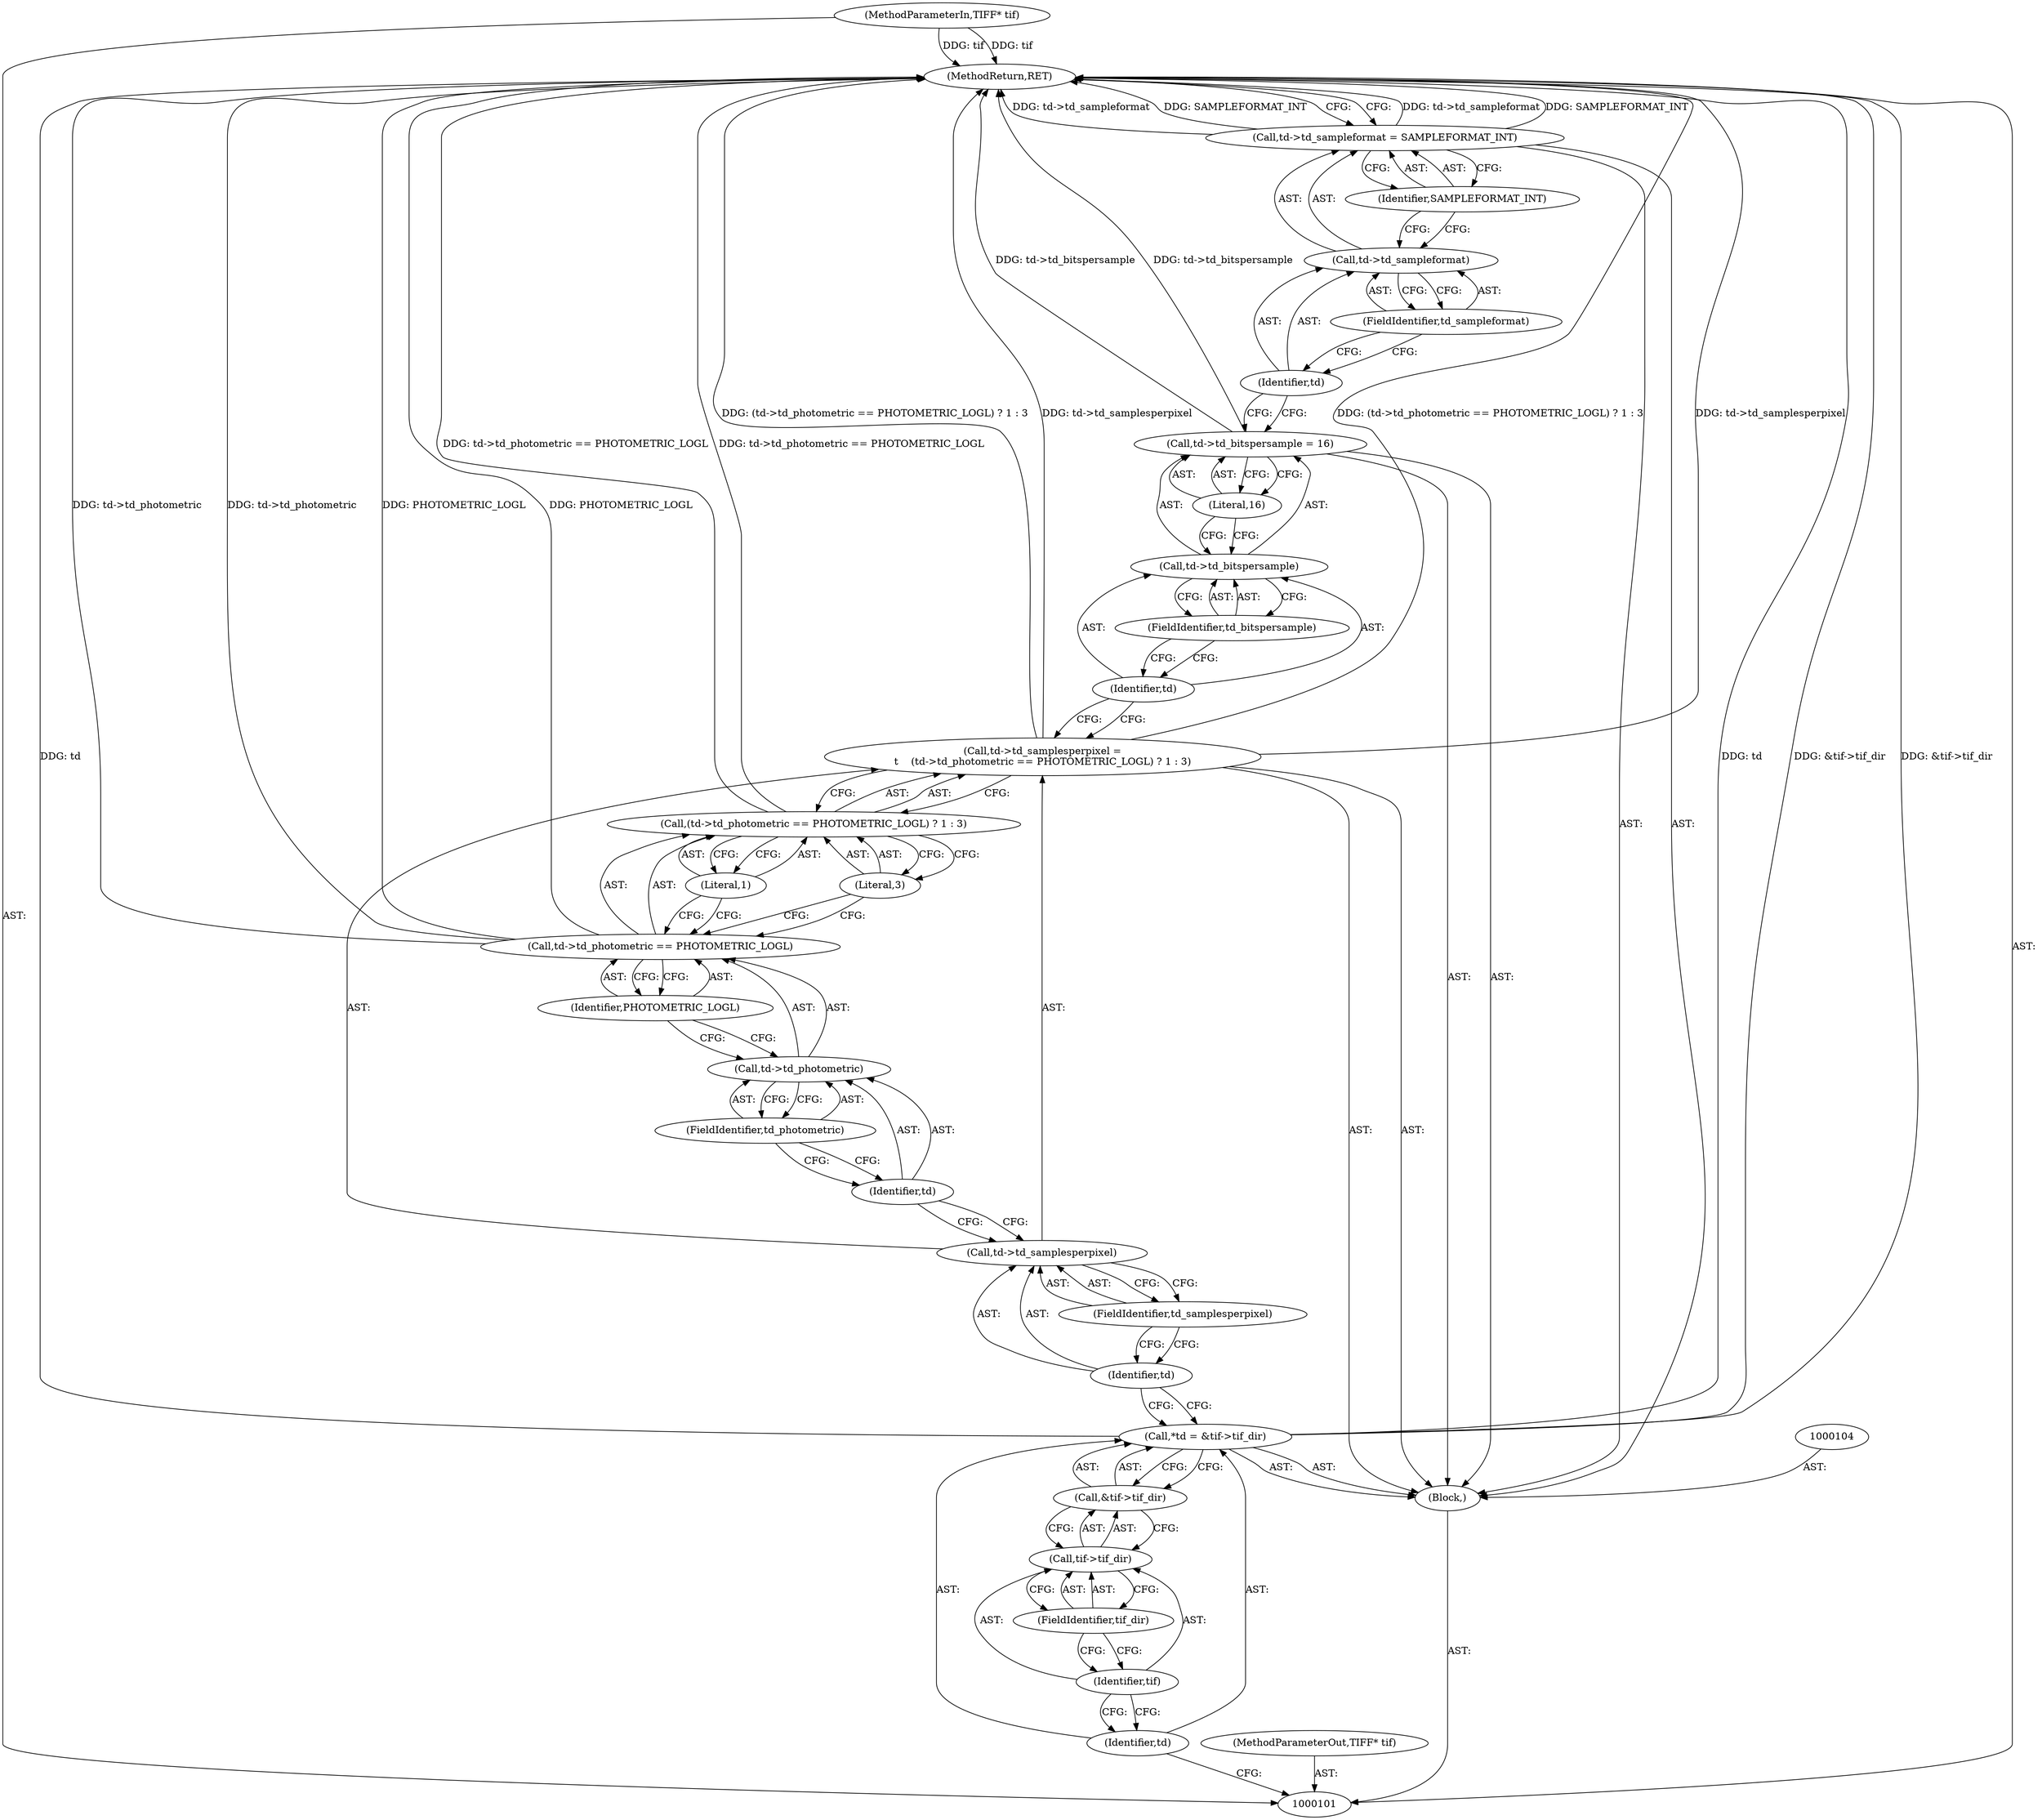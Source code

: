 digraph "1_libtiff_1044b43637fa7f70fb19b93593777b78bd20da86" {
"1000133" [label="(MethodReturn,RET)"];
"1000102" [label="(MethodParameterIn,TIFF* tif)"];
"1000165" [label="(MethodParameterOut,TIFF* tif)"];
"1000111" [label="(Call,td->td_samplesperpixel =\n\t    (td->td_photometric == PHOTOMETRIC_LOGL) ? 1 : 3)"];
"1000112" [label="(Call,td->td_samplesperpixel)"];
"1000113" [label="(Identifier,td)"];
"1000114" [label="(FieldIdentifier,td_samplesperpixel)"];
"1000119" [label="(FieldIdentifier,td_photometric)"];
"1000120" [label="(Identifier,PHOTOMETRIC_LOGL)"];
"1000121" [label="(Literal,1)"];
"1000115" [label="(Call,(td->td_photometric == PHOTOMETRIC_LOGL) ? 1 : 3)"];
"1000122" [label="(Literal,3)"];
"1000116" [label="(Call,td->td_photometric == PHOTOMETRIC_LOGL)"];
"1000117" [label="(Call,td->td_photometric)"];
"1000118" [label="(Identifier,td)"];
"1000123" [label="(Call,td->td_bitspersample = 16)"];
"1000124" [label="(Call,td->td_bitspersample)"];
"1000125" [label="(Identifier,td)"];
"1000127" [label="(Literal,16)"];
"1000126" [label="(FieldIdentifier,td_bitspersample)"];
"1000128" [label="(Call,td->td_sampleformat = SAMPLEFORMAT_INT)"];
"1000129" [label="(Call,td->td_sampleformat)"];
"1000130" [label="(Identifier,td)"];
"1000132" [label="(Identifier,SAMPLEFORMAT_INT)"];
"1000131" [label="(FieldIdentifier,td_sampleformat)"];
"1000103" [label="(Block,)"];
"1000105" [label="(Call,*td = &tif->tif_dir)"];
"1000106" [label="(Identifier,td)"];
"1000107" [label="(Call,&tif->tif_dir)"];
"1000108" [label="(Call,tif->tif_dir)"];
"1000109" [label="(Identifier,tif)"];
"1000110" [label="(FieldIdentifier,tif_dir)"];
"1000133" -> "1000101"  [label="AST: "];
"1000133" -> "1000128"  [label="CFG: "];
"1000116" -> "1000133"  [label="DDG: td->td_photometric"];
"1000116" -> "1000133"  [label="DDG: PHOTOMETRIC_LOGL"];
"1000105" -> "1000133"  [label="DDG: &tif->tif_dir"];
"1000105" -> "1000133"  [label="DDG: td"];
"1000128" -> "1000133"  [label="DDG: td->td_sampleformat"];
"1000128" -> "1000133"  [label="DDG: SAMPLEFORMAT_INT"];
"1000111" -> "1000133"  [label="DDG: (td->td_photometric == PHOTOMETRIC_LOGL) ? 1 : 3"];
"1000111" -> "1000133"  [label="DDG: td->td_samplesperpixel"];
"1000123" -> "1000133"  [label="DDG: td->td_bitspersample"];
"1000102" -> "1000133"  [label="DDG: tif"];
"1000115" -> "1000133"  [label="DDG: td->td_photometric == PHOTOMETRIC_LOGL"];
"1000102" -> "1000101"  [label="AST: "];
"1000102" -> "1000133"  [label="DDG: tif"];
"1000165" -> "1000101"  [label="AST: "];
"1000111" -> "1000103"  [label="AST: "];
"1000111" -> "1000115"  [label="CFG: "];
"1000112" -> "1000111"  [label="AST: "];
"1000115" -> "1000111"  [label="AST: "];
"1000125" -> "1000111"  [label="CFG: "];
"1000111" -> "1000133"  [label="DDG: (td->td_photometric == PHOTOMETRIC_LOGL) ? 1 : 3"];
"1000111" -> "1000133"  [label="DDG: td->td_samplesperpixel"];
"1000112" -> "1000111"  [label="AST: "];
"1000112" -> "1000114"  [label="CFG: "];
"1000113" -> "1000112"  [label="AST: "];
"1000114" -> "1000112"  [label="AST: "];
"1000118" -> "1000112"  [label="CFG: "];
"1000113" -> "1000112"  [label="AST: "];
"1000113" -> "1000105"  [label="CFG: "];
"1000114" -> "1000113"  [label="CFG: "];
"1000114" -> "1000112"  [label="AST: "];
"1000114" -> "1000113"  [label="CFG: "];
"1000112" -> "1000114"  [label="CFG: "];
"1000119" -> "1000117"  [label="AST: "];
"1000119" -> "1000118"  [label="CFG: "];
"1000117" -> "1000119"  [label="CFG: "];
"1000120" -> "1000116"  [label="AST: "];
"1000120" -> "1000117"  [label="CFG: "];
"1000116" -> "1000120"  [label="CFG: "];
"1000121" -> "1000115"  [label="AST: "];
"1000121" -> "1000116"  [label="CFG: "];
"1000115" -> "1000121"  [label="CFG: "];
"1000115" -> "1000111"  [label="AST: "];
"1000115" -> "1000121"  [label="CFG: "];
"1000115" -> "1000122"  [label="CFG: "];
"1000116" -> "1000115"  [label="AST: "];
"1000121" -> "1000115"  [label="AST: "];
"1000122" -> "1000115"  [label="AST: "];
"1000111" -> "1000115"  [label="CFG: "];
"1000115" -> "1000133"  [label="DDG: td->td_photometric == PHOTOMETRIC_LOGL"];
"1000122" -> "1000115"  [label="AST: "];
"1000122" -> "1000116"  [label="CFG: "];
"1000115" -> "1000122"  [label="CFG: "];
"1000116" -> "1000115"  [label="AST: "];
"1000116" -> "1000120"  [label="CFG: "];
"1000117" -> "1000116"  [label="AST: "];
"1000120" -> "1000116"  [label="AST: "];
"1000121" -> "1000116"  [label="CFG: "];
"1000122" -> "1000116"  [label="CFG: "];
"1000116" -> "1000133"  [label="DDG: td->td_photometric"];
"1000116" -> "1000133"  [label="DDG: PHOTOMETRIC_LOGL"];
"1000117" -> "1000116"  [label="AST: "];
"1000117" -> "1000119"  [label="CFG: "];
"1000118" -> "1000117"  [label="AST: "];
"1000119" -> "1000117"  [label="AST: "];
"1000120" -> "1000117"  [label="CFG: "];
"1000118" -> "1000117"  [label="AST: "];
"1000118" -> "1000112"  [label="CFG: "];
"1000119" -> "1000118"  [label="CFG: "];
"1000123" -> "1000103"  [label="AST: "];
"1000123" -> "1000127"  [label="CFG: "];
"1000124" -> "1000123"  [label="AST: "];
"1000127" -> "1000123"  [label="AST: "];
"1000130" -> "1000123"  [label="CFG: "];
"1000123" -> "1000133"  [label="DDG: td->td_bitspersample"];
"1000124" -> "1000123"  [label="AST: "];
"1000124" -> "1000126"  [label="CFG: "];
"1000125" -> "1000124"  [label="AST: "];
"1000126" -> "1000124"  [label="AST: "];
"1000127" -> "1000124"  [label="CFG: "];
"1000125" -> "1000124"  [label="AST: "];
"1000125" -> "1000111"  [label="CFG: "];
"1000126" -> "1000125"  [label="CFG: "];
"1000127" -> "1000123"  [label="AST: "];
"1000127" -> "1000124"  [label="CFG: "];
"1000123" -> "1000127"  [label="CFG: "];
"1000126" -> "1000124"  [label="AST: "];
"1000126" -> "1000125"  [label="CFG: "];
"1000124" -> "1000126"  [label="CFG: "];
"1000128" -> "1000103"  [label="AST: "];
"1000128" -> "1000132"  [label="CFG: "];
"1000129" -> "1000128"  [label="AST: "];
"1000132" -> "1000128"  [label="AST: "];
"1000133" -> "1000128"  [label="CFG: "];
"1000128" -> "1000133"  [label="DDG: td->td_sampleformat"];
"1000128" -> "1000133"  [label="DDG: SAMPLEFORMAT_INT"];
"1000129" -> "1000128"  [label="AST: "];
"1000129" -> "1000131"  [label="CFG: "];
"1000130" -> "1000129"  [label="AST: "];
"1000131" -> "1000129"  [label="AST: "];
"1000132" -> "1000129"  [label="CFG: "];
"1000130" -> "1000129"  [label="AST: "];
"1000130" -> "1000123"  [label="CFG: "];
"1000131" -> "1000130"  [label="CFG: "];
"1000132" -> "1000128"  [label="AST: "];
"1000132" -> "1000129"  [label="CFG: "];
"1000128" -> "1000132"  [label="CFG: "];
"1000131" -> "1000129"  [label="AST: "];
"1000131" -> "1000130"  [label="CFG: "];
"1000129" -> "1000131"  [label="CFG: "];
"1000103" -> "1000101"  [label="AST: "];
"1000104" -> "1000103"  [label="AST: "];
"1000105" -> "1000103"  [label="AST: "];
"1000111" -> "1000103"  [label="AST: "];
"1000123" -> "1000103"  [label="AST: "];
"1000128" -> "1000103"  [label="AST: "];
"1000105" -> "1000103"  [label="AST: "];
"1000105" -> "1000107"  [label="CFG: "];
"1000106" -> "1000105"  [label="AST: "];
"1000107" -> "1000105"  [label="AST: "];
"1000113" -> "1000105"  [label="CFG: "];
"1000105" -> "1000133"  [label="DDG: &tif->tif_dir"];
"1000105" -> "1000133"  [label="DDG: td"];
"1000106" -> "1000105"  [label="AST: "];
"1000106" -> "1000101"  [label="CFG: "];
"1000109" -> "1000106"  [label="CFG: "];
"1000107" -> "1000105"  [label="AST: "];
"1000107" -> "1000108"  [label="CFG: "];
"1000108" -> "1000107"  [label="AST: "];
"1000105" -> "1000107"  [label="CFG: "];
"1000108" -> "1000107"  [label="AST: "];
"1000108" -> "1000110"  [label="CFG: "];
"1000109" -> "1000108"  [label="AST: "];
"1000110" -> "1000108"  [label="AST: "];
"1000107" -> "1000108"  [label="CFG: "];
"1000109" -> "1000108"  [label="AST: "];
"1000109" -> "1000106"  [label="CFG: "];
"1000110" -> "1000109"  [label="CFG: "];
"1000110" -> "1000108"  [label="AST: "];
"1000110" -> "1000109"  [label="CFG: "];
"1000108" -> "1000110"  [label="CFG: "];
}
